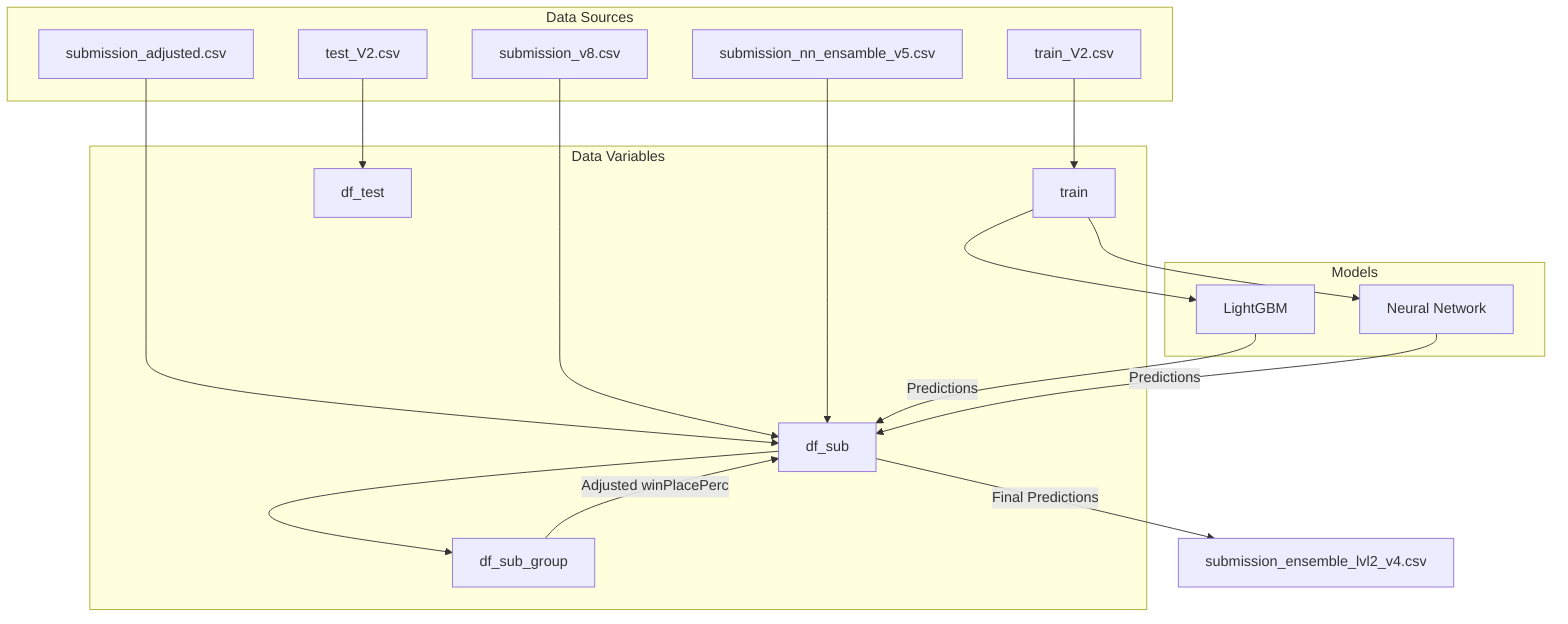 flowchart TD
    %% Data Sources
    subgraph DataSources[Data Sources]
        A1["train_V2.csv"]
        A2["submission_adjusted.csv"]
        A3["submission_v8.csv"]
        A4["submission_nn_ensamble_v5.csv"]
        A5["test_V2.csv"]
    end

    %% Data Variables
    subgraph DataVariables[Data Variables]
        B1["train"]
        B2["df_sub"]
        B3["df_test"]
        B4["df_sub_group"]
    end

    %% Models
    subgraph Models[Models]
        C1["LightGBM"]
        C2["Neural Network"]
    end

    %% Data Flow
    A1 --> B1
    A2 --> B2
    A3 --> B2
    A4 --> B2
    A5 --> B3

    B1 --> C1
    B1 --> C2
    C1 -->|"Predictions"| B2
    C2 -->|"Predictions"| B2

    B2 --> B4
    B4 -->|"Adjusted winPlacePerc"| B2

    B2 -->|"Final Predictions"| D1["submission_ensemble_lvl2_v4.csv"]